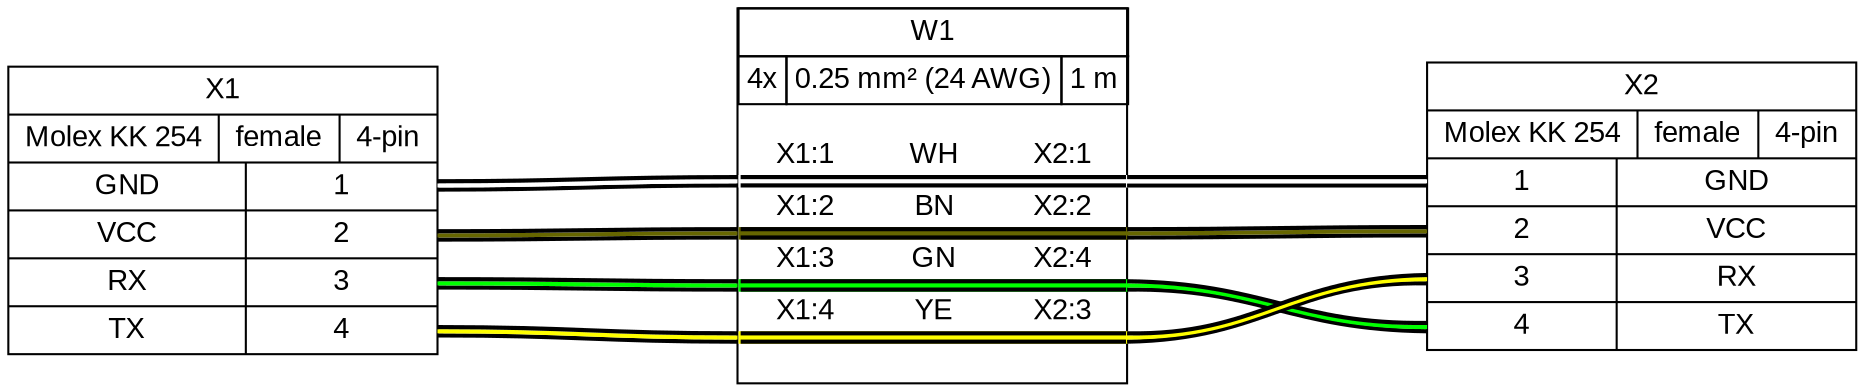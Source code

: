 graph {
// Graph generated by WireViz
// https://github.com/formatc1702/WireViz
	graph [bgcolor=white fontname=arial nodesep=0.33 rankdir=LR ranksep=2]
	node [fillcolor=white fontname=arial shape=record style=filled]
	edge [fontname=arial style=bold]
	X1 [label="X1|{Molex KK 254|female|4-pin}|{{GND|VCC|RX|TX}|{<p1r>1|<p2r>2|<p3r>3|<p4r>4}}"]
	X2 [label="X2|{Molex KK 254|female|4-pin}|{{<p1l>1|<p2l>2|<p3l>3|<p4l>4}|{GND|VCC|RX|TX}}"]
	edge [color="#000000:#ffffff:#000000"]
	X1:p1r:e -- W1:w1:w
	W1:w1:e -- X2:p1l:w
	edge [color="#000000:#666600:#000000"]
	X1:p2r:e -- W1:w2:w
	W1:w2:e -- X2:p2l:w
	edge [color="#000000:#00ff00:#000000"]
	X1:p3r:e -- W1:w3:w
	W1:w3:e -- X2:p4l:w
	edge [color="#000000:#ffff00:#000000"]
	X1:p4r:e -- W1:w4:w
	W1:w4:e -- X2:p3l:w
	W1 [label=<<table border="0" cellspacing="0" cellpadding="0"><tr><td><table border="0" cellspacing="0" cellpadding="3" cellborder="1"><tr><td colspan="3">W1</td></tr><tr><td>4x</td><td>0.25 mm² (24 AWG)</td><td>1 m</td></tr></table></td></tr><tr><td>&nbsp;</td></tr><tr><td><table border="0" cellspacing="0" cellborder="0"><tr><td>X1:1</td><td>WH</td><td>X2:1</td></tr><tr><td colspan="3" cellpadding="0" height="6" bgcolor="#ffffff" border="2" sides="tb" port="w1"></td></tr><tr><td>X1:2</td><td>BN</td><td>X2:2</td></tr><tr><td colspan="3" cellpadding="0" height="6" bgcolor="#666600" border="2" sides="tb" port="w2"></td></tr><tr><td>X1:3</td><td>GN</td><td>X2:4</td></tr><tr><td colspan="3" cellpadding="0" height="6" bgcolor="#00ff00" border="2" sides="tb" port="w3"></td></tr><tr><td>X1:4</td><td>YE</td><td>X2:3</td></tr><tr><td colspan="3" cellpadding="0" height="6" bgcolor="#ffff00" border="2" sides="tb" port="w4"></td></tr><tr><td>&nbsp;</td></tr></table></td></tr></table>> fillcolor=white margin=0 shape=box style=""]
}
